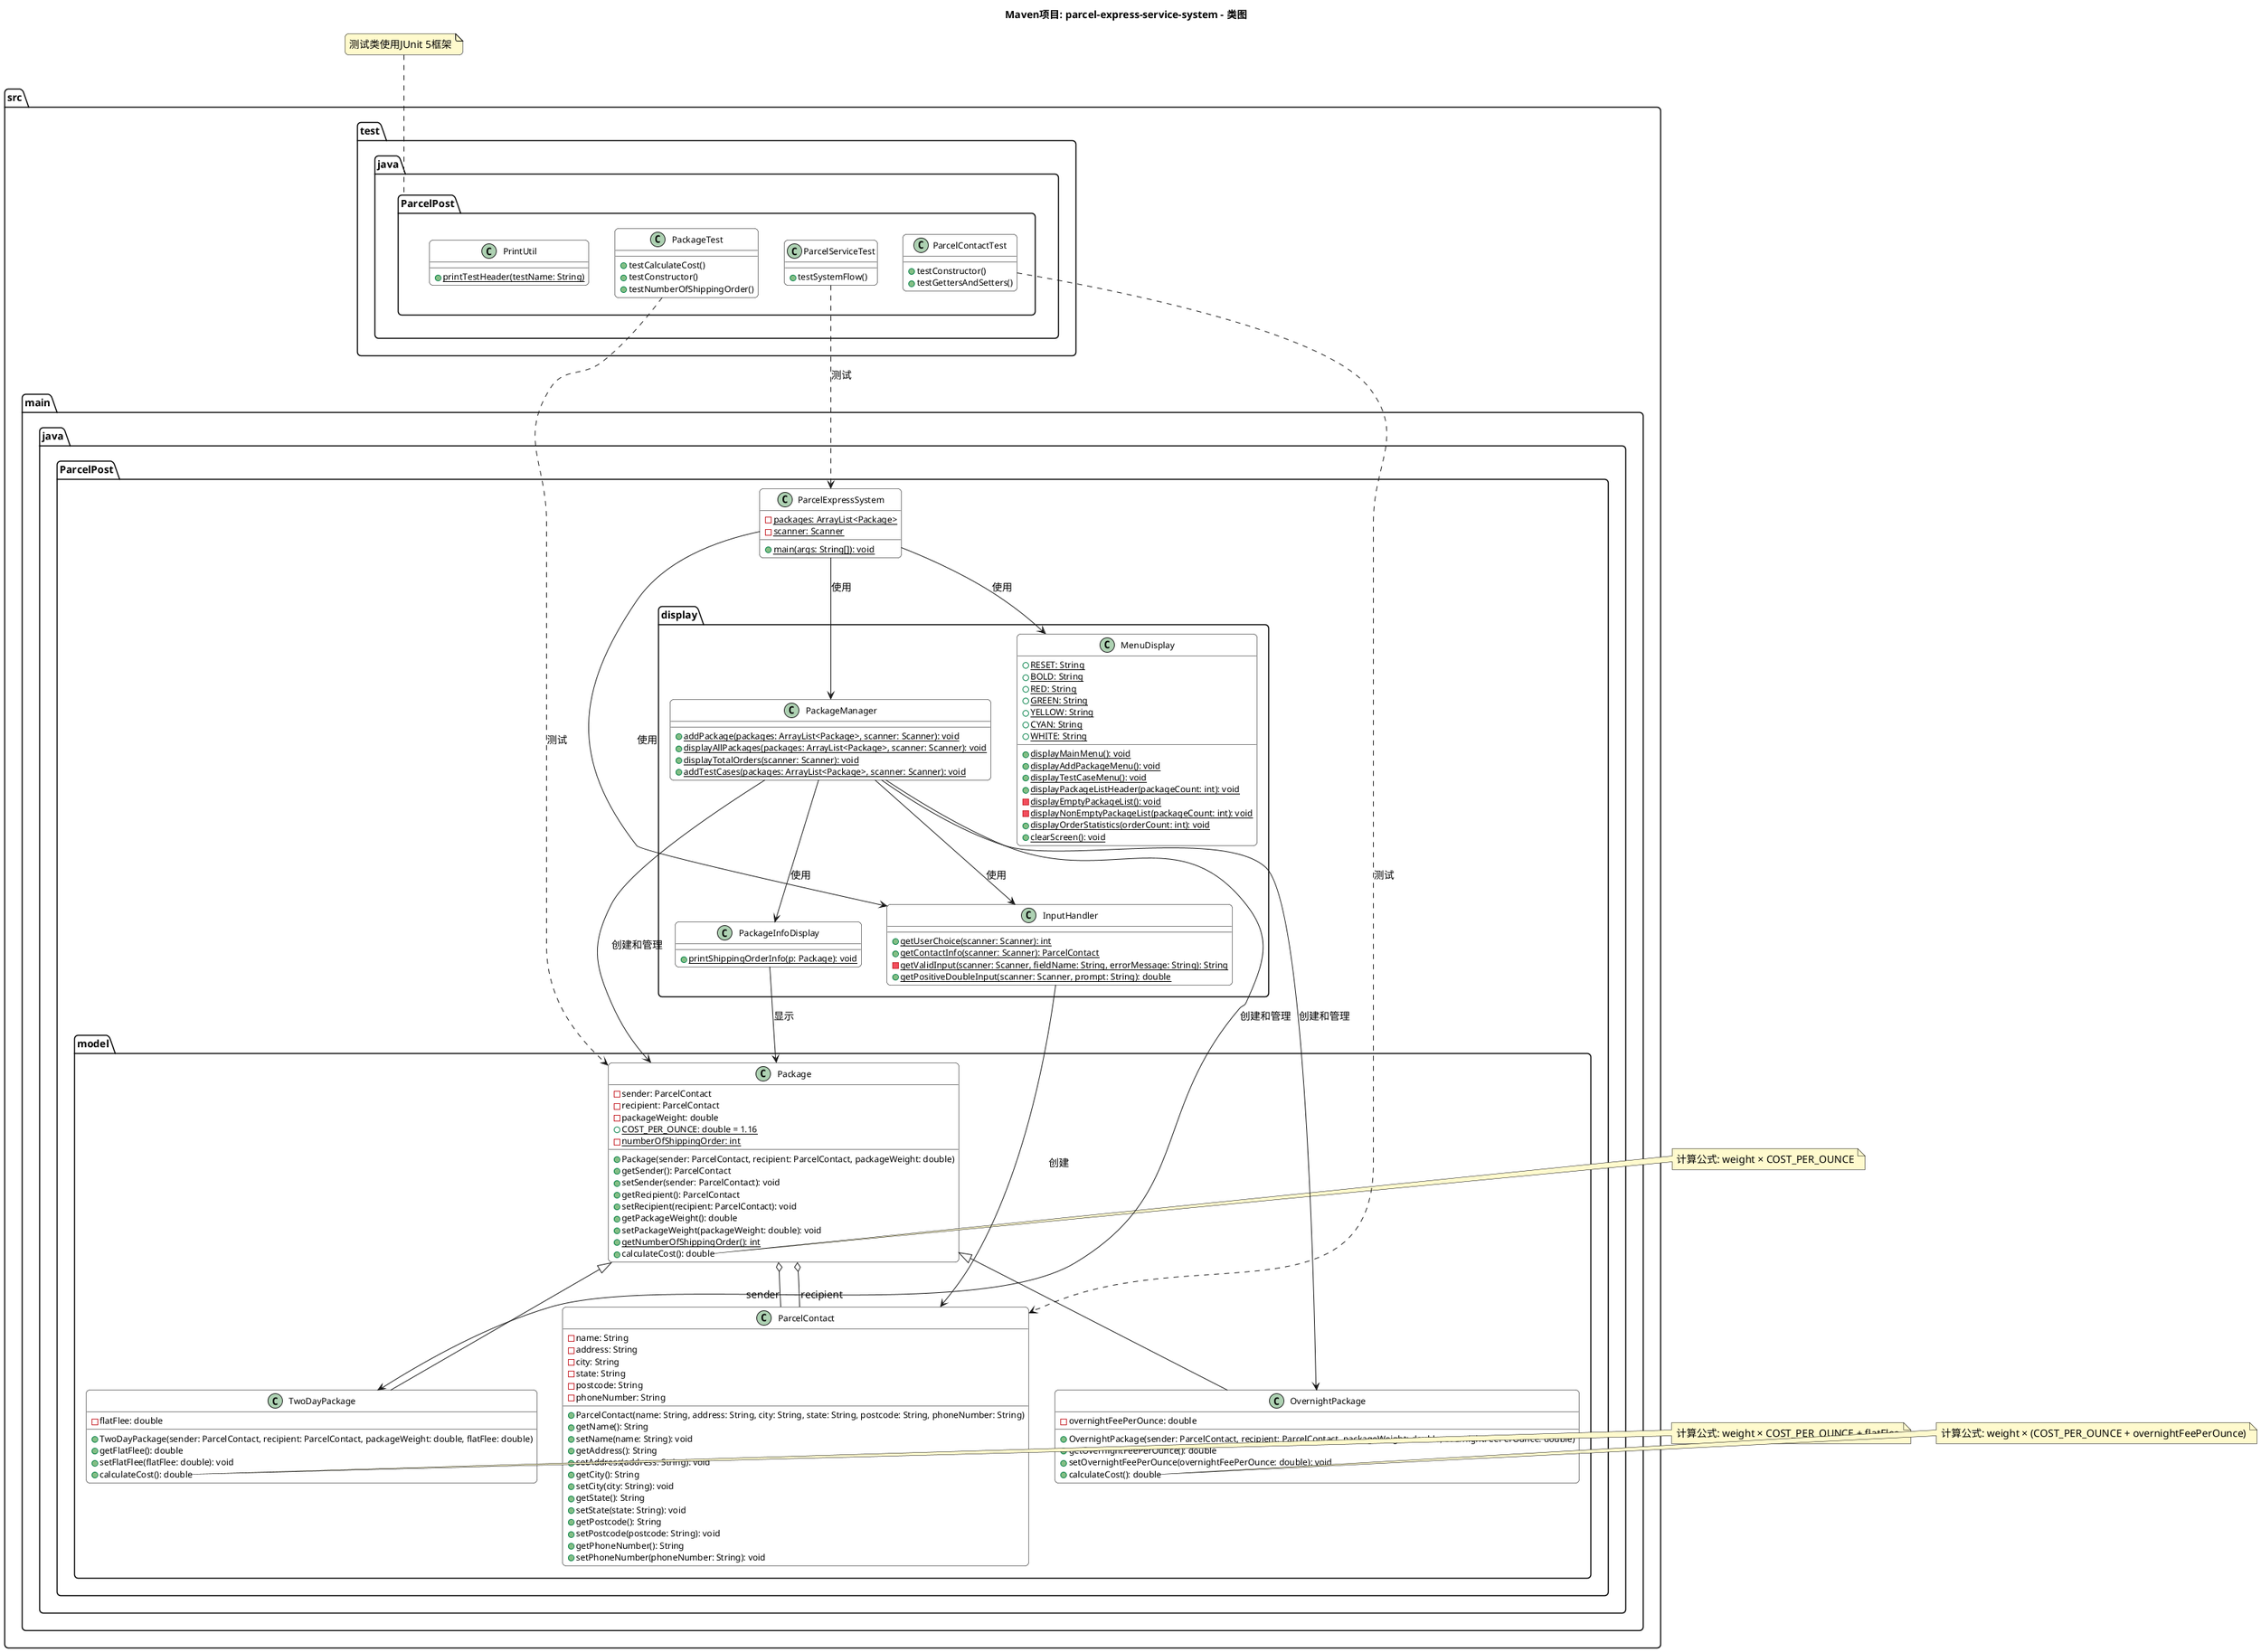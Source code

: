 @startuml 包裹快递服务系统类图

skinparam backgroundColor white
skinparam handwritten false
skinparam defaultFontName Microsoft YaHei
skinparam defaultFontSize 14
skinparam roundCorner 10
skinparam shadowing false

skinparam class {
  BackgroundColor #FFFFFF
  BorderColor #000000
  FontColor #000000
  AttributeFontColor #000000
  AttributeFontSize 12
  AttributeIconSize 12
}

skinparam note {
  BackgroundColor #FFFACD
  BorderColor #000000
}

title Maven项目: parcel-express-service-system - 类图

package "src.main.java.ParcelPost.model" {
  class Package {
    - sender: ParcelContact
    - recipient: ParcelContact
    - packageWeight: double
    + {static} COST_PER_OUNCE: double = 1.16
    - {static} numberOfShippingOrder: int
    + Package(sender: ParcelContact, recipient: ParcelContact, packageWeight: double)
    + getSender(): ParcelContact
    + setSender(sender: ParcelContact): void
    + getRecipient(): ParcelContact
    + setRecipient(recipient: ParcelContact): void
    + getPackageWeight(): double
    + setPackageWeight(packageWeight: double): void
    + {static} getNumberOfShippingOrder(): int
    + calculateCost(): double
  }
  
  class TwoDayPackage {
    - flatFlee: double
    + TwoDayPackage(sender: ParcelContact, recipient: ParcelContact, packageWeight: double, flatFlee: double)
    + getFlatFlee(): double
    + setFlatFlee(flatFlee: double): void
    + calculateCost(): double
  }
  
  class OvernightPackage {
    - overnightFeePerOunce: double
    + OvernightPackage(sender: ParcelContact, recipient: ParcelContact, packageWeight: double, overnightFeePerOunce: double)
    + getOvernightFeePerOunce(): double
    + setOvernightFeePerOunce(overnightFeePerOunce: double): void
    + calculateCost(): double
  }
  
  class ParcelContact {
    - name: String
    - address: String
    - city: String
    - state: String
    - postcode: String
    - phoneNumber: String
    + ParcelContact(name: String, address: String, city: String, state: String, postcode: String, phoneNumber: String)
    + getName(): String
    + setName(name: String): void
    + getAddress(): String
    + setAddress(address: String): void
    + getCity(): String
    + setCity(city: String): void
    + getState(): String
    + setState(state: String): void
    + getPostcode(): String
    + setPostcode(postcode: String): void
    + getPhoneNumber(): String
    + setPhoneNumber(phoneNumber: String): void
  }
}

package "src.main.java.ParcelPost.display" {
  class MenuDisplay {
    + {static} RESET: String
    + {static} BOLD: String
    + {static} RED: String
    + {static} GREEN: String
    + {static} YELLOW: String
    + {static} CYAN: String
    + {static} WHITE: String
    + {static} displayMainMenu(): void
    + {static} displayAddPackageMenu(): void
    + {static} displayTestCaseMenu(): void
    + {static} displayPackageListHeader(packageCount: int): void
    - {static} displayEmptyPackageList(): void
    - {static} displayNonEmptyPackageList(packageCount: int): void
    + {static} displayOrderStatistics(orderCount: int): void
    + {static} clearScreen(): void
  }
  
  class PackageInfoDisplay {
    + {static} printShippingOrderInfo(p: Package): void
  }
  
  class InputHandler {
    + {static} getUserChoice(scanner: Scanner): int
    + {static} getContactInfo(scanner: Scanner): ParcelContact
    - {static} getValidInput(scanner: Scanner, fieldName: String, errorMessage: String): String
    + {static} getPositiveDoubleInput(scanner: Scanner, prompt: String): double
  }
  
  class PackageManager {
    + {static} addPackage(packages: ArrayList<Package>, scanner: Scanner): void
    + {static} displayAllPackages(packages: ArrayList<Package>, scanner: Scanner): void
    + {static} displayTotalOrders(scanner: Scanner): void
    + {static} addTestCases(packages: ArrayList<Package>, scanner: Scanner): void
  }
}

package "src.main.java.ParcelPost" {
  class ParcelExpressSystem {
    - {static} packages: ArrayList<Package>
    - {static} scanner: Scanner
    + {static} main(args: String[]): void
  }
}

package "src.test.java.ParcelPost" {
  class PackageTest {
    + testCalculateCost()
    + testConstructor()
    + testNumberOfShippingOrder()
  }
  
  class ParcelContactTest {
    + testConstructor()
    + testGettersAndSetters()
  }
  
  class ParcelServiceTest {
    + testSystemFlow()
  }
  
  class PrintUtil {
    + {static} printTestHeader(testName: String)
  }
}

TwoDayPackage -up-|> Package
OvernightPackage -up-|> Package
Package o-- "sender" ParcelContact
Package o-- "recipient" ParcelContact

ParcelExpressSystem --> MenuDisplay : 使用
ParcelExpressSystem --> PackageManager : 使用
ParcelExpressSystem --> InputHandler : 使用
PackageManager --> Package : 创建和管理
PackageManager --> TwoDayPackage : 创建和管理
PackageManager --> OvernightPackage : 创建和管理
PackageManager --> PackageInfoDisplay : 使用
PackageManager --> InputHandler : 使用
InputHandler --> ParcelContact : 创建
PackageInfoDisplay --> Package : 显示

PackageTest ..> Package : 测试
ParcelContactTest ..> ParcelContact : 测试
ParcelServiceTest ..> ParcelExpressSystem : 测试

note right of Package::calculateCost
  计算公式: weight × COST_PER_OUNCE
end note

note right of TwoDayPackage::calculateCost
  计算公式: weight × COST_PER_OUNCE + flatFlee
end note

note right of OvernightPackage::calculateCost
  计算公式: weight × (COST_PER_OUNCE + overnightFeePerOunce)
end note

note top of "src.test.java.ParcelPost"
  测试类使用JUnit 5框架
end note

@enduml 
